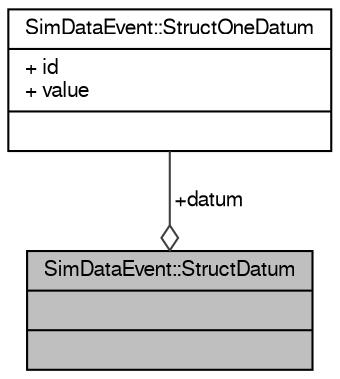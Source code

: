 digraph "SimDataEvent::StructDatum"
{
  bgcolor="transparent";
  edge [fontname="FreeSans",fontsize="10",labelfontname="FreeSans",labelfontsize="10"];
  node [fontname="FreeSans",fontsize="10",shape=record];
  Node1 [label="{SimDataEvent::StructDatum\n||}",height=0.2,width=0.4,color="black", fillcolor="grey75", style="filled" fontcolor="black"];
  Node2 -> Node1 [color="grey25",fontsize="10",style="solid",label=" +datum" ,arrowhead="odiamond",fontname="FreeSans"];
  Node2 [label="{SimDataEvent::StructOneDatum\n|+ id\l+ value\l|}",height=0.2,width=0.4,color="black",URL="$structSimDataEvent_1_1StructOneDatum.html"];
}
